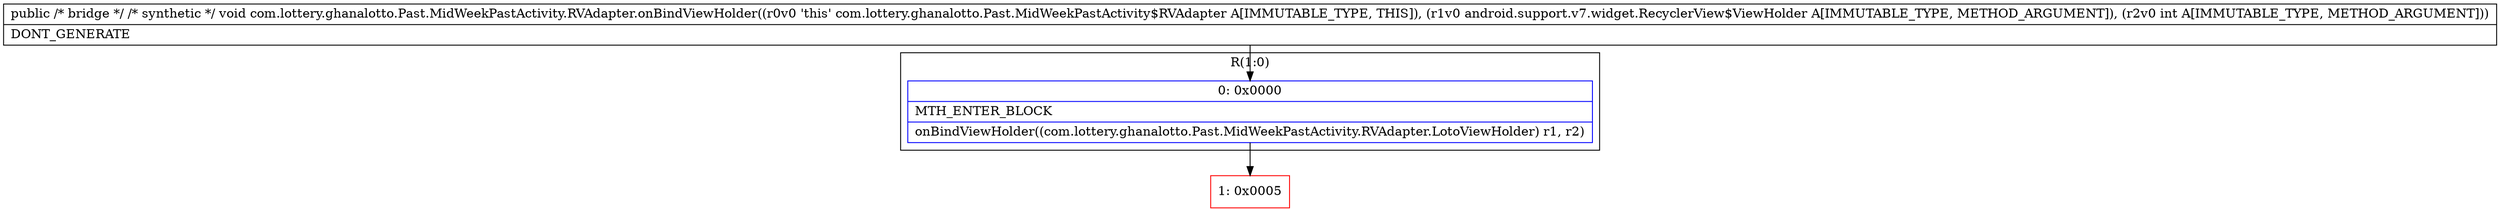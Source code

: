 digraph "CFG forcom.lottery.ghanalotto.Past.MidWeekPastActivity.RVAdapter.onBindViewHolder(Landroid\/support\/v7\/widget\/RecyclerView$ViewHolder;I)V" {
subgraph cluster_Region_185316596 {
label = "R(1:0)";
node [shape=record,color=blue];
Node_0 [shape=record,label="{0\:\ 0x0000|MTH_ENTER_BLOCK\l|onBindViewHolder((com.lottery.ghanalotto.Past.MidWeekPastActivity.RVAdapter.LotoViewHolder) r1, r2)\l}"];
}
Node_1 [shape=record,color=red,label="{1\:\ 0x0005}"];
MethodNode[shape=record,label="{public \/* bridge *\/ \/* synthetic *\/ void com.lottery.ghanalotto.Past.MidWeekPastActivity.RVAdapter.onBindViewHolder((r0v0 'this' com.lottery.ghanalotto.Past.MidWeekPastActivity$RVAdapter A[IMMUTABLE_TYPE, THIS]), (r1v0 android.support.v7.widget.RecyclerView$ViewHolder A[IMMUTABLE_TYPE, METHOD_ARGUMENT]), (r2v0 int A[IMMUTABLE_TYPE, METHOD_ARGUMENT]))  | DONT_GENERATE\l}"];
MethodNode -> Node_0;
Node_0 -> Node_1;
}

